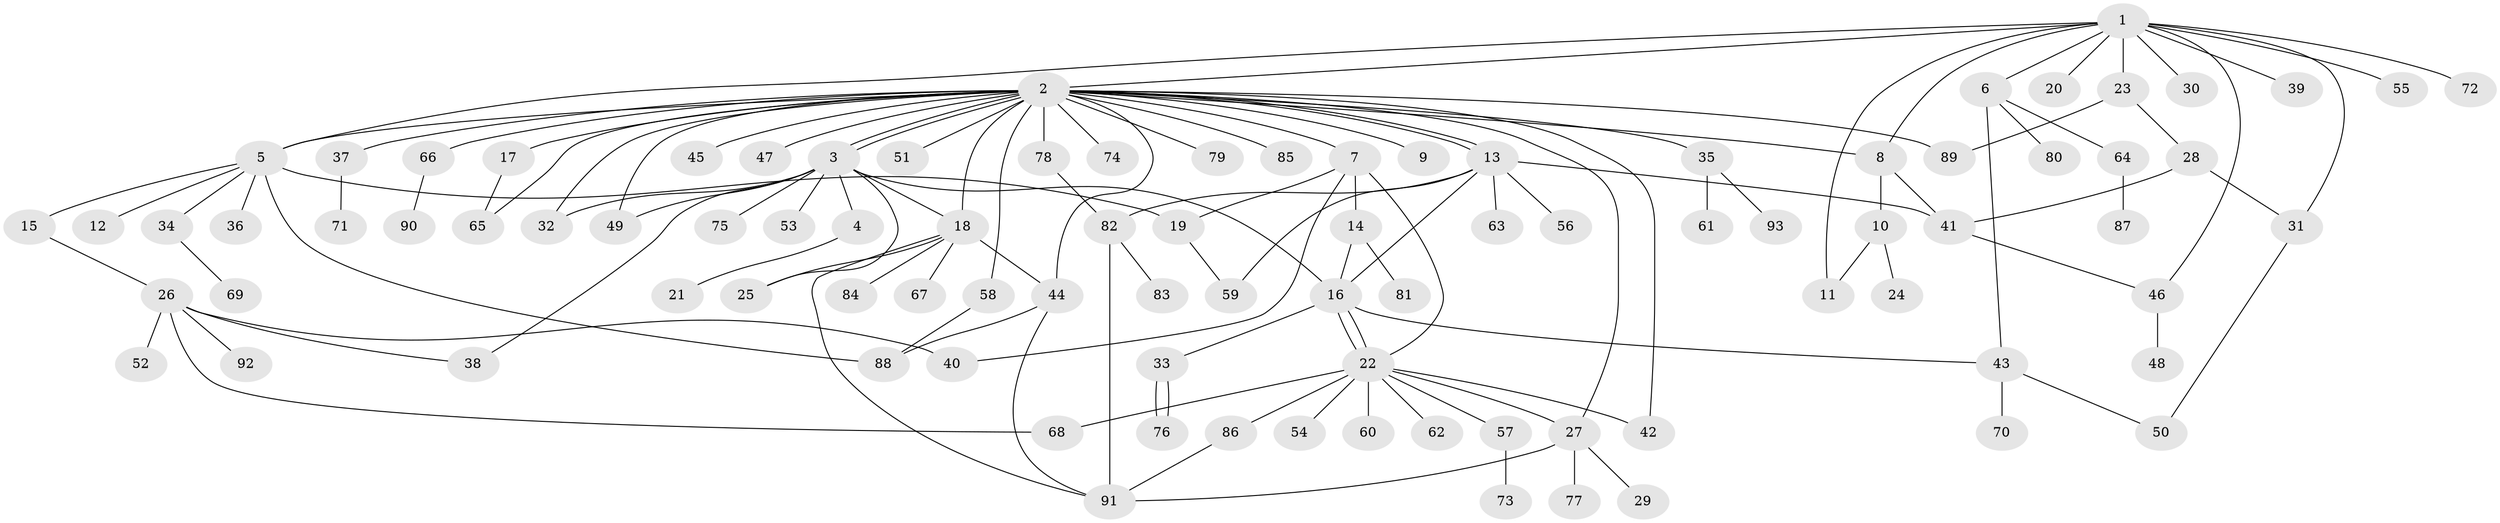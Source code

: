 // coarse degree distribution, {6: 0.07142857142857142, 1: 0.4642857142857143, 4: 0.07142857142857142, 5: 0.07142857142857142, 2: 0.21428571428571427, 17: 0.03571428571428571, 9: 0.03571428571428571, 7: 0.03571428571428571}
// Generated by graph-tools (version 1.1) at 2025/36/03/04/25 23:36:40]
// undirected, 93 vertices, 129 edges
graph export_dot {
  node [color=gray90,style=filled];
  1;
  2;
  3;
  4;
  5;
  6;
  7;
  8;
  9;
  10;
  11;
  12;
  13;
  14;
  15;
  16;
  17;
  18;
  19;
  20;
  21;
  22;
  23;
  24;
  25;
  26;
  27;
  28;
  29;
  30;
  31;
  32;
  33;
  34;
  35;
  36;
  37;
  38;
  39;
  40;
  41;
  42;
  43;
  44;
  45;
  46;
  47;
  48;
  49;
  50;
  51;
  52;
  53;
  54;
  55;
  56;
  57;
  58;
  59;
  60;
  61;
  62;
  63;
  64;
  65;
  66;
  67;
  68;
  69;
  70;
  71;
  72;
  73;
  74;
  75;
  76;
  77;
  78;
  79;
  80;
  81;
  82;
  83;
  84;
  85;
  86;
  87;
  88;
  89;
  90;
  91;
  92;
  93;
  1 -- 2;
  1 -- 5;
  1 -- 6;
  1 -- 8;
  1 -- 11;
  1 -- 20;
  1 -- 23;
  1 -- 30;
  1 -- 31;
  1 -- 39;
  1 -- 46;
  1 -- 55;
  1 -- 72;
  2 -- 3;
  2 -- 3;
  2 -- 5;
  2 -- 7;
  2 -- 8;
  2 -- 9;
  2 -- 13;
  2 -- 13;
  2 -- 17;
  2 -- 18;
  2 -- 27;
  2 -- 32;
  2 -- 35;
  2 -- 37;
  2 -- 42;
  2 -- 44;
  2 -- 45;
  2 -- 47;
  2 -- 49;
  2 -- 51;
  2 -- 58;
  2 -- 65;
  2 -- 66;
  2 -- 74;
  2 -- 78;
  2 -- 79;
  2 -- 85;
  2 -- 89;
  3 -- 4;
  3 -- 16;
  3 -- 18;
  3 -- 25;
  3 -- 32;
  3 -- 38;
  3 -- 49;
  3 -- 53;
  3 -- 75;
  4 -- 21;
  5 -- 12;
  5 -- 15;
  5 -- 19;
  5 -- 34;
  5 -- 36;
  5 -- 88;
  6 -- 43;
  6 -- 64;
  6 -- 80;
  7 -- 14;
  7 -- 19;
  7 -- 22;
  7 -- 40;
  8 -- 10;
  8 -- 41;
  10 -- 11;
  10 -- 24;
  13 -- 16;
  13 -- 41;
  13 -- 56;
  13 -- 59;
  13 -- 63;
  13 -- 82;
  14 -- 16;
  14 -- 81;
  15 -- 26;
  16 -- 22;
  16 -- 22;
  16 -- 33;
  16 -- 43;
  17 -- 65;
  18 -- 25;
  18 -- 44;
  18 -- 67;
  18 -- 84;
  18 -- 91;
  19 -- 59;
  22 -- 27;
  22 -- 42;
  22 -- 54;
  22 -- 57;
  22 -- 60;
  22 -- 62;
  22 -- 68;
  22 -- 86;
  23 -- 28;
  23 -- 89;
  26 -- 38;
  26 -- 40;
  26 -- 52;
  26 -- 68;
  26 -- 92;
  27 -- 29;
  27 -- 77;
  27 -- 91;
  28 -- 31;
  28 -- 41;
  31 -- 50;
  33 -- 76;
  33 -- 76;
  34 -- 69;
  35 -- 61;
  35 -- 93;
  37 -- 71;
  41 -- 46;
  43 -- 50;
  43 -- 70;
  44 -- 88;
  44 -- 91;
  46 -- 48;
  57 -- 73;
  58 -- 88;
  64 -- 87;
  66 -- 90;
  78 -- 82;
  82 -- 83;
  82 -- 91;
  86 -- 91;
}
